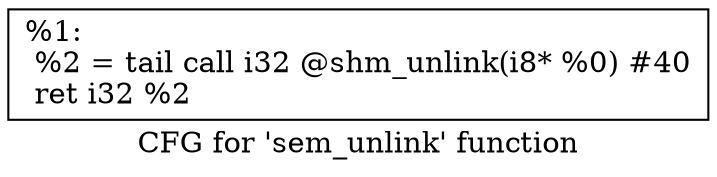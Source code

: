 digraph "CFG for 'sem_unlink' function" {
	label="CFG for 'sem_unlink' function";

	Node0x1f734e0 [shape=record,label="{%1:\l  %2 = tail call i32 @shm_unlink(i8* %0) #40\l  ret i32 %2\l}"];
}
